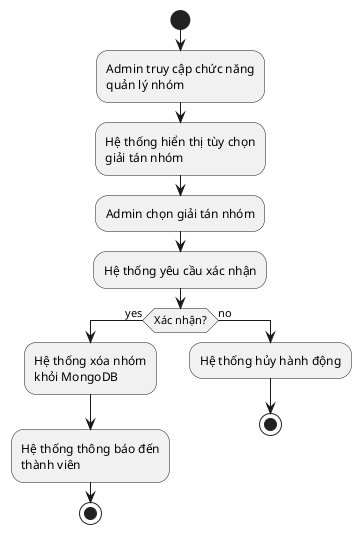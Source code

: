 @startuml
start
:Admin truy cập chức năng\nquản lý nhóm;
:Hệ thống hiển thị tùy chọn\ngiải tán nhóm;
:Admin chọn giải tán nhóm;
:Hệ thống yêu cầu xác nhận;

if (Xác nhận?) then (yes)
    :Hệ thống xóa nhóm\nkhỏi MongoDB;
    :Hệ thống thông báo đến\nthành viên;
    stop
else (no)
    :Hệ thống hủy hành động;
    stop
endif

@enduml